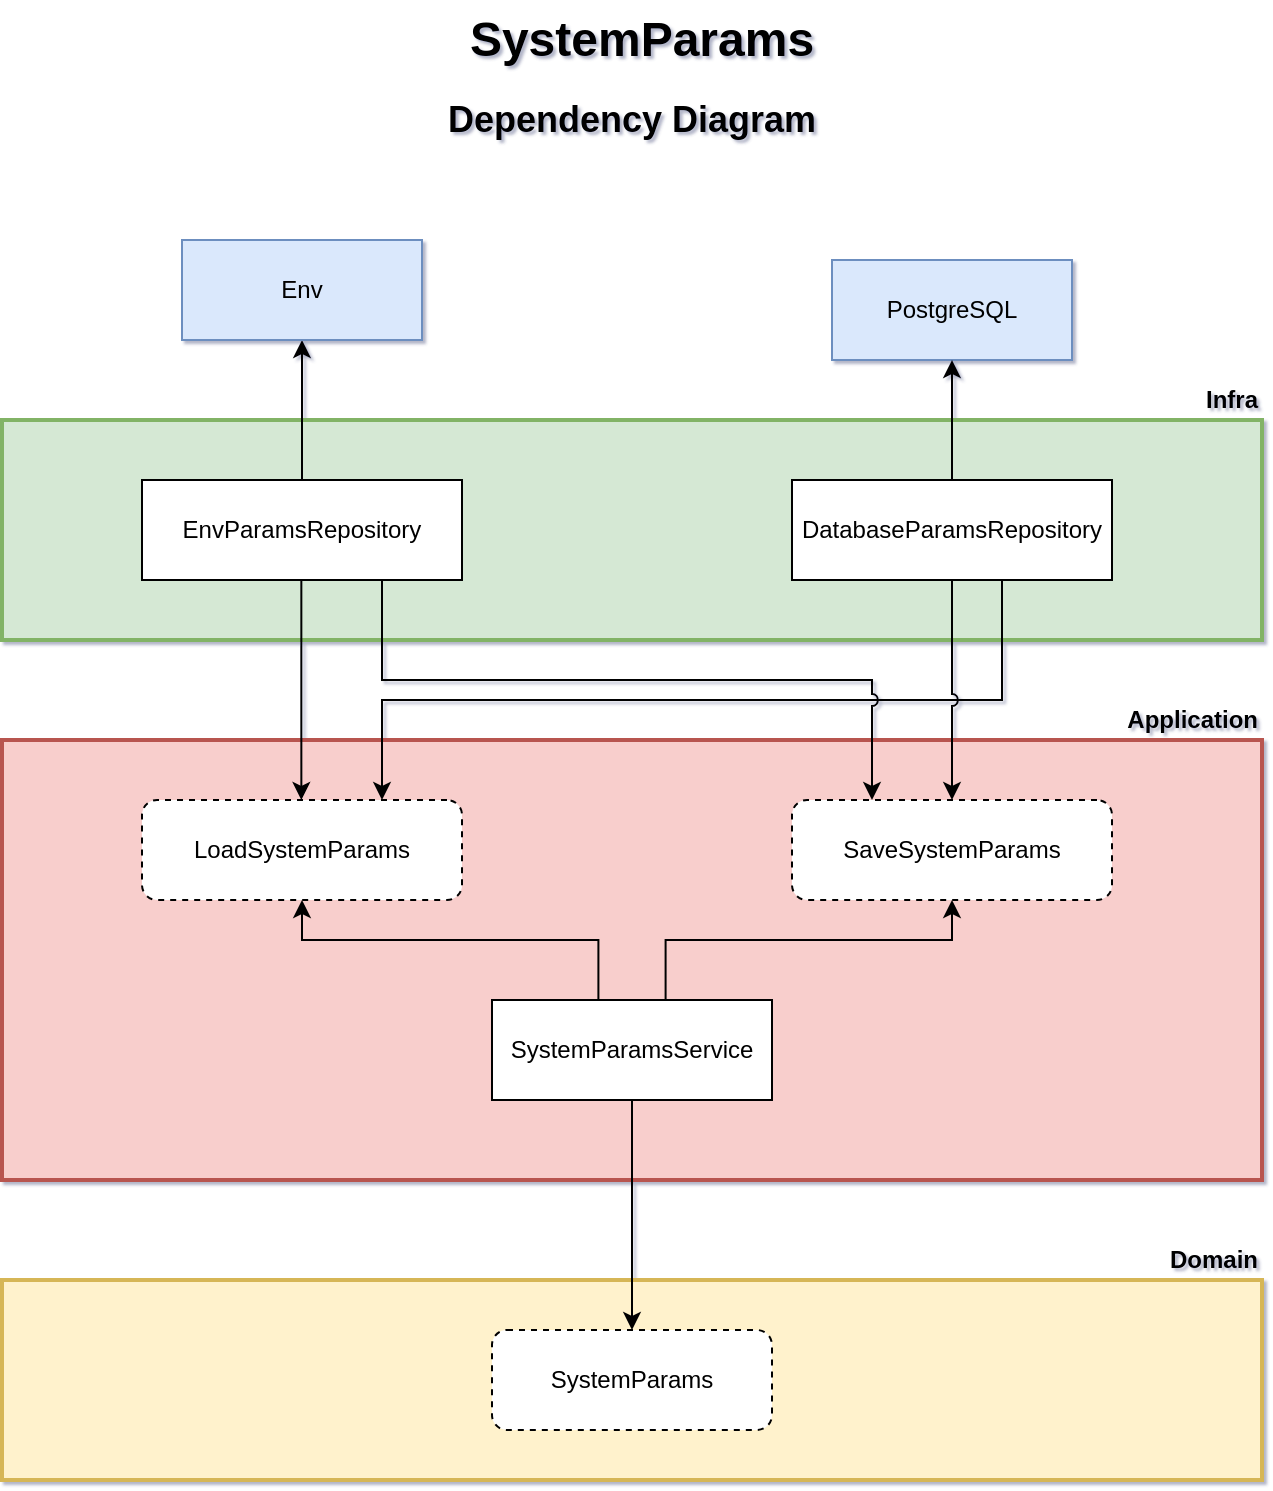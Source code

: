 <mxfile version="26.0.5">
  <diagram name="system-params" id="iyGZp5jmrZklqUcgRUE-">
    <mxGraphModel dx="989" dy="542" grid="1" gridSize="10" guides="1" tooltips="1" connect="1" arrows="1" fold="1" page="1" pageScale="1" pageWidth="1169" pageHeight="1654" background="none" math="0" shadow="1">
      <root>
        <mxCell id="0" />
        <mxCell id="1" parent="0" />
        <mxCell id="yixODS26HITTkWKWrakN-14" value="" style="rounded=0;whiteSpace=wrap;html=1;strokeWidth=2;fillColor=#d5e8d4;strokeColor=#82b366;" parent="1" vertex="1">
          <mxGeometry x="265" y="250" width="630" height="110" as="geometry" />
        </mxCell>
        <mxCell id="gKhw4Je1qJ6hsbhi2J0A-1" value="" style="rounded=0;whiteSpace=wrap;html=1;strokeWidth=2;fillColor=#fff2cc;strokeColor=#d6b656;" parent="1" vertex="1">
          <mxGeometry x="265" y="680" width="630" height="100" as="geometry" />
        </mxCell>
        <mxCell id="gKhw4Je1qJ6hsbhi2J0A-2" value="&lt;b style=&quot;font-size: 12px;&quot;&gt;&lt;font style=&quot;font-size: 12px;&quot;&gt;Domain&lt;br&gt;&lt;/font&gt;&lt;/b&gt;" style="text;html=1;strokeColor=none;fillColor=none;align=right;verticalAlign=middle;whiteSpace=wrap;rounded=0;fontSize=12;" parent="1" vertex="1">
          <mxGeometry x="795" y="660" width="100" height="20" as="geometry" />
        </mxCell>
        <mxCell id="gKhw4Je1qJ6hsbhi2J0A-3" value="SystemParams" style="rounded=1;whiteSpace=wrap;html=1;dashed=1;" parent="1" vertex="1">
          <mxGeometry x="510" y="705" width="140" height="50" as="geometry" />
        </mxCell>
        <mxCell id="LERfh-It_sYKTg9gHOGU-4" value="" style="rounded=0;whiteSpace=wrap;html=1;strokeWidth=2;fillColor=#f8ceccff;strokeColor=#b85450ff;" parent="1" vertex="1">
          <mxGeometry x="265" y="410" width="630" height="220" as="geometry" />
        </mxCell>
        <mxCell id="LERfh-It_sYKTg9gHOGU-5" value="&lt;b style=&quot;font-size: 12px;&quot;&gt;&lt;font style=&quot;font-size: 12px;&quot;&gt;Application&lt;/font&gt;&lt;/b&gt;" style="text;html=1;strokeColor=none;fillColor=none;align=right;verticalAlign=middle;whiteSpace=wrap;rounded=0;fontSize=12;" parent="1" vertex="1">
          <mxGeometry x="795" y="390" width="100" height="20" as="geometry" />
        </mxCell>
        <mxCell id="LERfh-It_sYKTg9gHOGU-7" style="edgeStyle=orthogonalEdgeStyle;rounded=0;orthogonalLoop=1;jettySize=auto;html=1;entryX=0.5;entryY=0;entryDx=0;entryDy=0;" parent="1" source="LERfh-It_sYKTg9gHOGU-6" target="gKhw4Je1qJ6hsbhi2J0A-3" edge="1">
          <mxGeometry relative="1" as="geometry" />
        </mxCell>
        <mxCell id="LERfh-It_sYKTg9gHOGU-15" style="edgeStyle=orthogonalEdgeStyle;rounded=0;orthogonalLoop=1;jettySize=auto;html=1;exitX=0.38;exitY=0;exitDx=0;exitDy=0;exitPerimeter=0;entryX=0.5;entryY=1;entryDx=0;entryDy=0;" parent="1" source="LERfh-It_sYKTg9gHOGU-6" target="LERfh-It_sYKTg9gHOGU-11" edge="1">
          <mxGeometry relative="1" as="geometry">
            <Array as="points">
              <mxPoint x="563" y="510" />
              <mxPoint x="415" y="510" />
            </Array>
          </mxGeometry>
        </mxCell>
        <mxCell id="LERfh-It_sYKTg9gHOGU-16" style="edgeStyle=orthogonalEdgeStyle;rounded=0;orthogonalLoop=1;jettySize=auto;html=1;entryX=0.5;entryY=1;entryDx=0;entryDy=0;exitX=0.62;exitY=0;exitDx=0;exitDy=0;exitPerimeter=0;" parent="1" source="LERfh-It_sYKTg9gHOGU-6" target="LERfh-It_sYKTg9gHOGU-12" edge="1">
          <mxGeometry relative="1" as="geometry">
            <Array as="points">
              <mxPoint x="597" y="510" />
              <mxPoint x="740" y="510" />
            </Array>
          </mxGeometry>
        </mxCell>
        <mxCell id="LERfh-It_sYKTg9gHOGU-6" value="SystemParamsService" style="rounded=0;whiteSpace=wrap;html=1;glass=0;shadow=0;points=[[0,0,0,0,0],[0,0.25,0,0,0],[0,0.5,0,0,0],[0,0.75,0,0,0],[0,1,0,0,0],[0.13,0,0,0,0],[0.25,0,0,0,0],[0.25,1,0,0,0],[0.38,0,0,0,0],[0.5,0,0,0,0],[0.5,1,0,0,0],[0.62,0,0,0,0],[0.75,0,0,0,0],[0.75,1,0,0,0],[0.88,0,0,0,0],[1,0,0,0,0],[1,0.25,0,0,0],[1,0.5,0,0,0],[1,0.75,0,0,0],[1,1,0,0,0]];" parent="1" vertex="1">
          <mxGeometry x="510" y="540" width="140" height="50" as="geometry" />
        </mxCell>
        <mxCell id="LERfh-It_sYKTg9gHOGU-11" value="LoadSystemParams" style="rounded=1;whiteSpace=wrap;html=1;dashed=1;flipH=1;" parent="1" vertex="1">
          <mxGeometry x="335" y="440" width="160" height="50" as="geometry" />
        </mxCell>
        <mxCell id="LERfh-It_sYKTg9gHOGU-12" value="SaveSystemParams" style="rounded=1;whiteSpace=wrap;html=1;dashed=1;flipH=1;" parent="1" vertex="1">
          <mxGeometry x="660" y="440" width="160" height="50" as="geometry" />
        </mxCell>
        <mxCell id="LERfh-It_sYKTg9gHOGU-35" value="PostgreSQL" style="rounded=0;whiteSpace=wrap;html=1;glass=0;shadow=0;fillColor=#dae8fc;strokeColor=#6c8ebf;" parent="1" vertex="1">
          <mxGeometry x="680" y="170" width="120" height="50" as="geometry" />
        </mxCell>
        <mxCell id="LERfh-It_sYKTg9gHOGU-66" value="SystemParams" style="text;html=1;strokeColor=none;fillColor=none;align=center;verticalAlign=middle;whiteSpace=wrap;rounded=0;fontSize=24;fontStyle=1" parent="1" vertex="1">
          <mxGeometry x="360" y="40" width="450" height="40" as="geometry" />
        </mxCell>
        <mxCell id="LERfh-It_sYKTg9gHOGU-67" value="Dependency Diagram" style="text;html=1;strokeColor=none;fillColor=none;align=center;verticalAlign=middle;whiteSpace=wrap;rounded=0;fontSize=18;fontStyle=1" parent="1" vertex="1">
          <mxGeometry x="360" y="80" width="440" height="40" as="geometry" />
        </mxCell>
        <mxCell id="Q0tA1o-G2Nr5QR-HIBfc-3" style="edgeStyle=orthogonalEdgeStyle;rounded=0;orthogonalLoop=1;jettySize=auto;html=1;exitX=0.25;exitY=1;exitDx=0;exitDy=0;exitPerimeter=0;entryX=0.25;entryY=0;entryDx=0;entryDy=0;jumpStyle=arc;" edge="1" parent="1">
          <mxGeometry relative="1" as="geometry">
            <mxPoint x="414.67" y="330" as="sourcePoint" />
            <mxPoint x="414.67" y="440" as="targetPoint" />
            <Array as="points">
              <mxPoint x="414.67" y="390" />
              <mxPoint x="414.67" y="390" />
            </Array>
          </mxGeometry>
        </mxCell>
        <mxCell id="Q0tA1o-G2Nr5QR-HIBfc-8" style="edgeStyle=orthogonalEdgeStyle;rounded=0;orthogonalLoop=1;jettySize=auto;html=1;entryX=0.5;entryY=1;entryDx=0;entryDy=0;" edge="1" parent="1" source="u-mnAU9tdNBNZDLYJsx6-3" target="Q0tA1o-G2Nr5QR-HIBfc-7">
          <mxGeometry relative="1" as="geometry" />
        </mxCell>
        <mxCell id="u-mnAU9tdNBNZDLYJsx6-3" value="EnvParamsRepository" style="rounded=0;whiteSpace=wrap;html=1;glass=0;shadow=0;points=[[0,0,0,0,0],[0,0.25,0,0,0],[0,0.5,0,0,0],[0,0.75,0,0,0],[0,1,0,0,0],[0.13,0,0,0,0],[0.25,0,0,0,0],[0.25,1,0,0,0],[0.38,0,0,0,0],[0.5,0,0,0,0],[0.5,1,0,0,0],[0.62,0,0,0,0],[0.75,0,0,0,0],[0.75,1,0,0,0],[0.88,0,0,0,0],[1,0,0,0,0],[1,0.25,0,0,0],[1,0.5,0,0,0],[1,0.75,0,0,0],[1,1,0,0,0]];" parent="1" vertex="1">
          <mxGeometry x="335" y="280" width="160" height="50" as="geometry" />
        </mxCell>
        <mxCell id="Q0tA1o-G2Nr5QR-HIBfc-5" style="edgeStyle=orthogonalEdgeStyle;rounded=0;orthogonalLoop=1;jettySize=auto;html=1;entryX=0.75;entryY=0;entryDx=0;entryDy=0;exitX=0.75;exitY=1;exitDx=0;exitDy=0;exitPerimeter=0;jumpStyle=arc;" edge="1" parent="1" source="u-mnAU9tdNBNZDLYJsx6-5" target="LERfh-It_sYKTg9gHOGU-11">
          <mxGeometry relative="1" as="geometry">
            <Array as="points">
              <mxPoint x="765" y="390" />
              <mxPoint x="455" y="390" />
            </Array>
          </mxGeometry>
        </mxCell>
        <mxCell id="Q0tA1o-G2Nr5QR-HIBfc-6" style="edgeStyle=orthogonalEdgeStyle;rounded=0;orthogonalLoop=1;jettySize=auto;html=1;jumpStyle=arc;" edge="1" parent="1" source="u-mnAU9tdNBNZDLYJsx6-5" target="LERfh-It_sYKTg9gHOGU-12">
          <mxGeometry relative="1" as="geometry" />
        </mxCell>
        <mxCell id="Q0tA1o-G2Nr5QR-HIBfc-9" style="edgeStyle=orthogonalEdgeStyle;rounded=0;orthogonalLoop=1;jettySize=auto;html=1;entryX=0.5;entryY=1;entryDx=0;entryDy=0;" edge="1" parent="1" source="u-mnAU9tdNBNZDLYJsx6-5" target="LERfh-It_sYKTg9gHOGU-35">
          <mxGeometry relative="1" as="geometry" />
        </mxCell>
        <mxCell id="u-mnAU9tdNBNZDLYJsx6-5" value="DatabaseParamsRepository" style="rounded=0;whiteSpace=wrap;html=1;glass=0;shadow=0;points=[[0,0,0,0,0],[0,0.25,0,0,0],[0,0.5,0,0,0],[0,0.75,0,0,0],[0,1,0,0,0],[0.13,0,0,0,0],[0.25,0,0,0,0],[0.25,1,0,0,0],[0.38,0,0,0,0],[0.5,0,0,0,0],[0.5,1,0,0,0],[0.62,0,0,0,0],[0.75,0,0,0,0],[0.75,1,0,0,0],[0.88,0,0,0,0],[1,0,0,0,0],[1,0.25,0,0,0],[1,0.5,0,0,0],[1,0.75,0,0,0],[1,1,0,0,0]];" parent="1" vertex="1">
          <mxGeometry x="660" y="280" width="160" height="50" as="geometry" />
        </mxCell>
        <mxCell id="yixODS26HITTkWKWrakN-15" value="Infra" style="text;html=1;strokeColor=none;fillColor=none;align=right;verticalAlign=middle;whiteSpace=wrap;rounded=0;fontSize=12;fontStyle=1" parent="1" vertex="1">
          <mxGeometry x="725" y="230" width="170" height="20" as="geometry" />
        </mxCell>
        <mxCell id="Q0tA1o-G2Nr5QR-HIBfc-4" style="edgeStyle=orthogonalEdgeStyle;rounded=0;orthogonalLoop=1;jettySize=auto;html=1;exitX=0.75;exitY=1;exitDx=0;exitDy=0;exitPerimeter=0;entryX=0.25;entryY=0;entryDx=0;entryDy=0;jumpStyle=arc;" edge="1" parent="1" source="u-mnAU9tdNBNZDLYJsx6-3" target="LERfh-It_sYKTg9gHOGU-12">
          <mxGeometry relative="1" as="geometry">
            <mxPoint x="685" y="440" as="targetPoint" />
            <Array as="points">
              <mxPoint x="455" y="380" />
              <mxPoint x="700" y="380" />
            </Array>
          </mxGeometry>
        </mxCell>
        <mxCell id="Q0tA1o-G2Nr5QR-HIBfc-7" value="Env" style="rounded=0;whiteSpace=wrap;html=1;glass=0;shadow=0;fillColor=#dae8fc;strokeColor=#6c8ebf;" vertex="1" parent="1">
          <mxGeometry x="355" y="160" width="120" height="50" as="geometry" />
        </mxCell>
      </root>
    </mxGraphModel>
  </diagram>
</mxfile>
